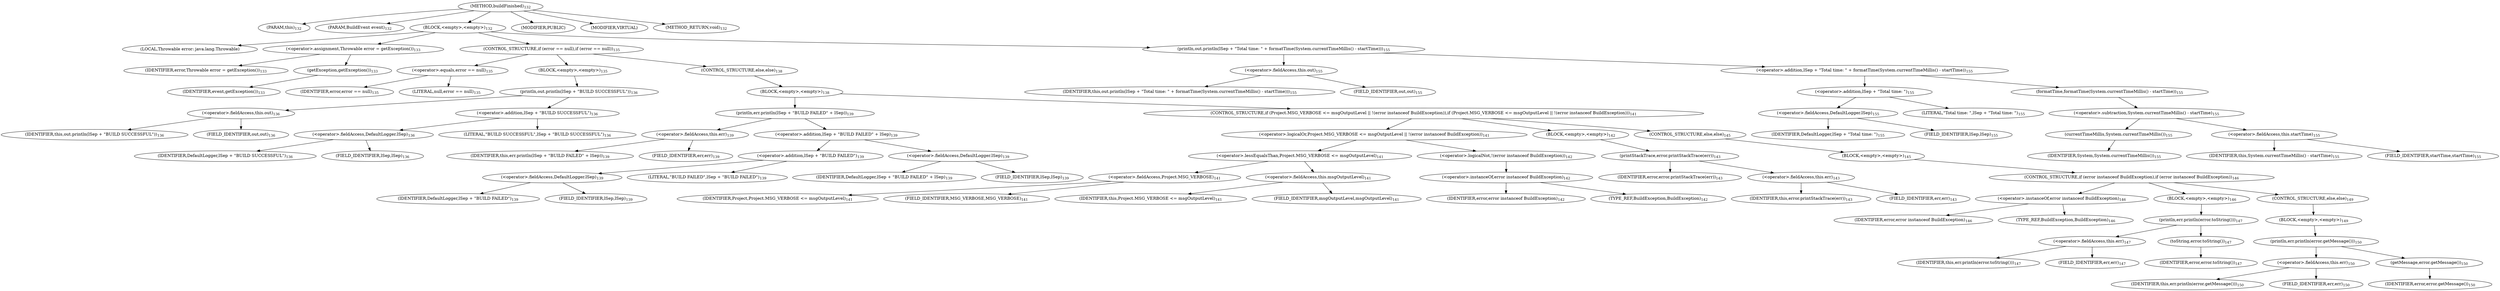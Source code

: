 digraph "buildFinished" {  
"105" [label = <(METHOD,buildFinished)<SUB>132</SUB>> ]
"106" [label = <(PARAM,this)<SUB>132</SUB>> ]
"107" [label = <(PARAM,BuildEvent event)<SUB>132</SUB>> ]
"108" [label = <(BLOCK,&lt;empty&gt;,&lt;empty&gt;)<SUB>132</SUB>> ]
"109" [label = <(LOCAL,Throwable error: java.lang.Throwable)> ]
"110" [label = <(&lt;operator&gt;.assignment,Throwable error = getException())<SUB>133</SUB>> ]
"111" [label = <(IDENTIFIER,error,Throwable error = getException())<SUB>133</SUB>> ]
"112" [label = <(getException,getException())<SUB>133</SUB>> ]
"113" [label = <(IDENTIFIER,event,getException())<SUB>133</SUB>> ]
"114" [label = <(CONTROL_STRUCTURE,if (error == null),if (error == null))<SUB>135</SUB>> ]
"115" [label = <(&lt;operator&gt;.equals,error == null)<SUB>135</SUB>> ]
"116" [label = <(IDENTIFIER,error,error == null)<SUB>135</SUB>> ]
"117" [label = <(LITERAL,null,error == null)<SUB>135</SUB>> ]
"118" [label = <(BLOCK,&lt;empty&gt;,&lt;empty&gt;)<SUB>135</SUB>> ]
"119" [label = <(println,out.println(lSep + &quot;BUILD SUCCESSFUL&quot;))<SUB>136</SUB>> ]
"120" [label = <(&lt;operator&gt;.fieldAccess,this.out)<SUB>136</SUB>> ]
"121" [label = <(IDENTIFIER,this,out.println(lSep + &quot;BUILD SUCCESSFUL&quot;))<SUB>136</SUB>> ]
"122" [label = <(FIELD_IDENTIFIER,out,out)<SUB>136</SUB>> ]
"123" [label = <(&lt;operator&gt;.addition,lSep + &quot;BUILD SUCCESSFUL&quot;)<SUB>136</SUB>> ]
"124" [label = <(&lt;operator&gt;.fieldAccess,DefaultLogger.lSep)<SUB>136</SUB>> ]
"125" [label = <(IDENTIFIER,DefaultLogger,lSep + &quot;BUILD SUCCESSFUL&quot;)<SUB>136</SUB>> ]
"126" [label = <(FIELD_IDENTIFIER,lSep,lSep)<SUB>136</SUB>> ]
"127" [label = <(LITERAL,&quot;BUILD SUCCESSFUL&quot;,lSep + &quot;BUILD SUCCESSFUL&quot;)<SUB>136</SUB>> ]
"128" [label = <(CONTROL_STRUCTURE,else,else)<SUB>138</SUB>> ]
"129" [label = <(BLOCK,&lt;empty&gt;,&lt;empty&gt;)<SUB>138</SUB>> ]
"130" [label = <(println,err.println(lSep + &quot;BUILD FAILED&quot; + lSep))<SUB>139</SUB>> ]
"131" [label = <(&lt;operator&gt;.fieldAccess,this.err)<SUB>139</SUB>> ]
"132" [label = <(IDENTIFIER,this,err.println(lSep + &quot;BUILD FAILED&quot; + lSep))<SUB>139</SUB>> ]
"133" [label = <(FIELD_IDENTIFIER,err,err)<SUB>139</SUB>> ]
"134" [label = <(&lt;operator&gt;.addition,lSep + &quot;BUILD FAILED&quot; + lSep)<SUB>139</SUB>> ]
"135" [label = <(&lt;operator&gt;.addition,lSep + &quot;BUILD FAILED&quot;)<SUB>139</SUB>> ]
"136" [label = <(&lt;operator&gt;.fieldAccess,DefaultLogger.lSep)<SUB>139</SUB>> ]
"137" [label = <(IDENTIFIER,DefaultLogger,lSep + &quot;BUILD FAILED&quot;)<SUB>139</SUB>> ]
"138" [label = <(FIELD_IDENTIFIER,lSep,lSep)<SUB>139</SUB>> ]
"139" [label = <(LITERAL,&quot;BUILD FAILED&quot;,lSep + &quot;BUILD FAILED&quot;)<SUB>139</SUB>> ]
"140" [label = <(&lt;operator&gt;.fieldAccess,DefaultLogger.lSep)<SUB>139</SUB>> ]
"141" [label = <(IDENTIFIER,DefaultLogger,lSep + &quot;BUILD FAILED&quot; + lSep)<SUB>139</SUB>> ]
"142" [label = <(FIELD_IDENTIFIER,lSep,lSep)<SUB>139</SUB>> ]
"143" [label = <(CONTROL_STRUCTURE,if (Project.MSG_VERBOSE &lt;= msgOutputLevel || !(error instanceof BuildException)),if (Project.MSG_VERBOSE &lt;= msgOutputLevel || !(error instanceof BuildException)))<SUB>141</SUB>> ]
"144" [label = <(&lt;operator&gt;.logicalOr,Project.MSG_VERBOSE &lt;= msgOutputLevel || !(error instanceof BuildException))<SUB>141</SUB>> ]
"145" [label = <(&lt;operator&gt;.lessEqualsThan,Project.MSG_VERBOSE &lt;= msgOutputLevel)<SUB>141</SUB>> ]
"146" [label = <(&lt;operator&gt;.fieldAccess,Project.MSG_VERBOSE)<SUB>141</SUB>> ]
"147" [label = <(IDENTIFIER,Project,Project.MSG_VERBOSE &lt;= msgOutputLevel)<SUB>141</SUB>> ]
"148" [label = <(FIELD_IDENTIFIER,MSG_VERBOSE,MSG_VERBOSE)<SUB>141</SUB>> ]
"149" [label = <(&lt;operator&gt;.fieldAccess,this.msgOutputLevel)<SUB>141</SUB>> ]
"150" [label = <(IDENTIFIER,this,Project.MSG_VERBOSE &lt;= msgOutputLevel)<SUB>141</SUB>> ]
"151" [label = <(FIELD_IDENTIFIER,msgOutputLevel,msgOutputLevel)<SUB>141</SUB>> ]
"152" [label = <(&lt;operator&gt;.logicalNot,!(error instanceof BuildException))<SUB>142</SUB>> ]
"153" [label = <(&lt;operator&gt;.instanceOf,error instanceof BuildException)<SUB>142</SUB>> ]
"154" [label = <(IDENTIFIER,error,error instanceof BuildException)<SUB>142</SUB>> ]
"155" [label = <(TYPE_REF,BuildException,BuildException)<SUB>142</SUB>> ]
"156" [label = <(BLOCK,&lt;empty&gt;,&lt;empty&gt;)<SUB>142</SUB>> ]
"157" [label = <(printStackTrace,error.printStackTrace(err))<SUB>143</SUB>> ]
"158" [label = <(IDENTIFIER,error,error.printStackTrace(err))<SUB>143</SUB>> ]
"159" [label = <(&lt;operator&gt;.fieldAccess,this.err)<SUB>143</SUB>> ]
"160" [label = <(IDENTIFIER,this,error.printStackTrace(err))<SUB>143</SUB>> ]
"161" [label = <(FIELD_IDENTIFIER,err,err)<SUB>143</SUB>> ]
"162" [label = <(CONTROL_STRUCTURE,else,else)<SUB>145</SUB>> ]
"163" [label = <(BLOCK,&lt;empty&gt;,&lt;empty&gt;)<SUB>145</SUB>> ]
"164" [label = <(CONTROL_STRUCTURE,if (error instanceof BuildException),if (error instanceof BuildException))<SUB>146</SUB>> ]
"165" [label = <(&lt;operator&gt;.instanceOf,error instanceof BuildException)<SUB>146</SUB>> ]
"166" [label = <(IDENTIFIER,error,error instanceof BuildException)<SUB>146</SUB>> ]
"167" [label = <(TYPE_REF,BuildException,BuildException)<SUB>146</SUB>> ]
"168" [label = <(BLOCK,&lt;empty&gt;,&lt;empty&gt;)<SUB>146</SUB>> ]
"169" [label = <(println,err.println(error.toString()))<SUB>147</SUB>> ]
"170" [label = <(&lt;operator&gt;.fieldAccess,this.err)<SUB>147</SUB>> ]
"171" [label = <(IDENTIFIER,this,err.println(error.toString()))<SUB>147</SUB>> ]
"172" [label = <(FIELD_IDENTIFIER,err,err)<SUB>147</SUB>> ]
"173" [label = <(toString,error.toString())<SUB>147</SUB>> ]
"174" [label = <(IDENTIFIER,error,error.toString())<SUB>147</SUB>> ]
"175" [label = <(CONTROL_STRUCTURE,else,else)<SUB>149</SUB>> ]
"176" [label = <(BLOCK,&lt;empty&gt;,&lt;empty&gt;)<SUB>149</SUB>> ]
"177" [label = <(println,err.println(error.getMessage()))<SUB>150</SUB>> ]
"178" [label = <(&lt;operator&gt;.fieldAccess,this.err)<SUB>150</SUB>> ]
"179" [label = <(IDENTIFIER,this,err.println(error.getMessage()))<SUB>150</SUB>> ]
"180" [label = <(FIELD_IDENTIFIER,err,err)<SUB>150</SUB>> ]
"181" [label = <(getMessage,error.getMessage())<SUB>150</SUB>> ]
"182" [label = <(IDENTIFIER,error,error.getMessage())<SUB>150</SUB>> ]
"183" [label = <(println,out.println(lSep + &quot;Total time: &quot; + formatTime(System.currentTimeMillis() - startTime)))<SUB>155</SUB>> ]
"184" [label = <(&lt;operator&gt;.fieldAccess,this.out)<SUB>155</SUB>> ]
"185" [label = <(IDENTIFIER,this,out.println(lSep + &quot;Total time: &quot; + formatTime(System.currentTimeMillis() - startTime)))<SUB>155</SUB>> ]
"186" [label = <(FIELD_IDENTIFIER,out,out)<SUB>155</SUB>> ]
"187" [label = <(&lt;operator&gt;.addition,lSep + &quot;Total time: &quot; + formatTime(System.currentTimeMillis() - startTime))<SUB>155</SUB>> ]
"188" [label = <(&lt;operator&gt;.addition,lSep + &quot;Total time: &quot;)<SUB>155</SUB>> ]
"189" [label = <(&lt;operator&gt;.fieldAccess,DefaultLogger.lSep)<SUB>155</SUB>> ]
"190" [label = <(IDENTIFIER,DefaultLogger,lSep + &quot;Total time: &quot;)<SUB>155</SUB>> ]
"191" [label = <(FIELD_IDENTIFIER,lSep,lSep)<SUB>155</SUB>> ]
"192" [label = <(LITERAL,&quot;Total time: &quot;,lSep + &quot;Total time: &quot;)<SUB>155</SUB>> ]
"193" [label = <(formatTime,formatTime(System.currentTimeMillis() - startTime))<SUB>155</SUB>> ]
"194" [label = <(&lt;operator&gt;.subtraction,System.currentTimeMillis() - startTime)<SUB>155</SUB>> ]
"195" [label = <(currentTimeMillis,System.currentTimeMillis())<SUB>155</SUB>> ]
"196" [label = <(IDENTIFIER,System,System.currentTimeMillis())<SUB>155</SUB>> ]
"197" [label = <(&lt;operator&gt;.fieldAccess,this.startTime)<SUB>155</SUB>> ]
"198" [label = <(IDENTIFIER,this,System.currentTimeMillis() - startTime)<SUB>155</SUB>> ]
"199" [label = <(FIELD_IDENTIFIER,startTime,startTime)<SUB>155</SUB>> ]
"200" [label = <(MODIFIER,PUBLIC)> ]
"201" [label = <(MODIFIER,VIRTUAL)> ]
"202" [label = <(METHOD_RETURN,void)<SUB>132</SUB>> ]
  "105" -> "106" 
  "105" -> "107" 
  "105" -> "108" 
  "105" -> "200" 
  "105" -> "201" 
  "105" -> "202" 
  "108" -> "109" 
  "108" -> "110" 
  "108" -> "114" 
  "108" -> "183" 
  "110" -> "111" 
  "110" -> "112" 
  "112" -> "113" 
  "114" -> "115" 
  "114" -> "118" 
  "114" -> "128" 
  "115" -> "116" 
  "115" -> "117" 
  "118" -> "119" 
  "119" -> "120" 
  "119" -> "123" 
  "120" -> "121" 
  "120" -> "122" 
  "123" -> "124" 
  "123" -> "127" 
  "124" -> "125" 
  "124" -> "126" 
  "128" -> "129" 
  "129" -> "130" 
  "129" -> "143" 
  "130" -> "131" 
  "130" -> "134" 
  "131" -> "132" 
  "131" -> "133" 
  "134" -> "135" 
  "134" -> "140" 
  "135" -> "136" 
  "135" -> "139" 
  "136" -> "137" 
  "136" -> "138" 
  "140" -> "141" 
  "140" -> "142" 
  "143" -> "144" 
  "143" -> "156" 
  "143" -> "162" 
  "144" -> "145" 
  "144" -> "152" 
  "145" -> "146" 
  "145" -> "149" 
  "146" -> "147" 
  "146" -> "148" 
  "149" -> "150" 
  "149" -> "151" 
  "152" -> "153" 
  "153" -> "154" 
  "153" -> "155" 
  "156" -> "157" 
  "157" -> "158" 
  "157" -> "159" 
  "159" -> "160" 
  "159" -> "161" 
  "162" -> "163" 
  "163" -> "164" 
  "164" -> "165" 
  "164" -> "168" 
  "164" -> "175" 
  "165" -> "166" 
  "165" -> "167" 
  "168" -> "169" 
  "169" -> "170" 
  "169" -> "173" 
  "170" -> "171" 
  "170" -> "172" 
  "173" -> "174" 
  "175" -> "176" 
  "176" -> "177" 
  "177" -> "178" 
  "177" -> "181" 
  "178" -> "179" 
  "178" -> "180" 
  "181" -> "182" 
  "183" -> "184" 
  "183" -> "187" 
  "184" -> "185" 
  "184" -> "186" 
  "187" -> "188" 
  "187" -> "193" 
  "188" -> "189" 
  "188" -> "192" 
  "189" -> "190" 
  "189" -> "191" 
  "193" -> "194" 
  "194" -> "195" 
  "194" -> "197" 
  "195" -> "196" 
  "197" -> "198" 
  "197" -> "199" 
}
